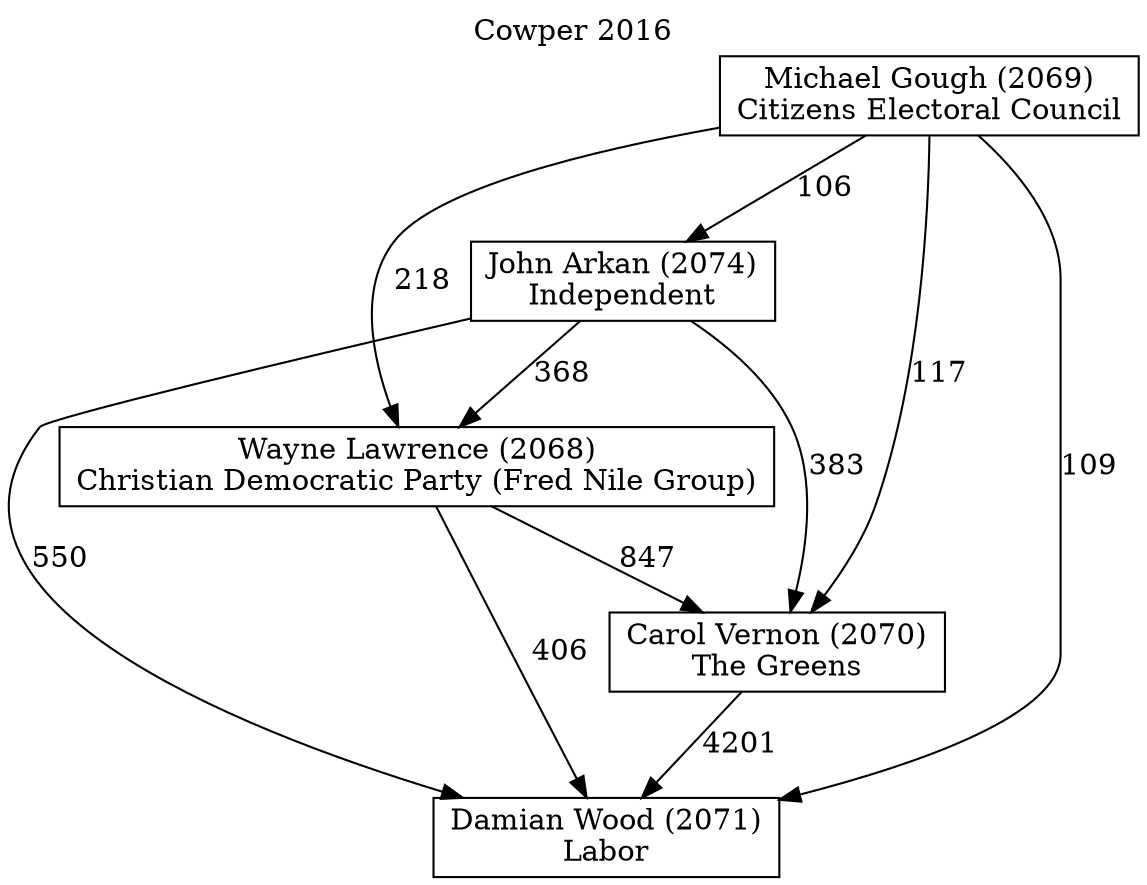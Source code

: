 // House preference flow
digraph "Damian Wood (2071)_Cowper_2016" {
	graph [label="Cowper 2016" labelloc=t mclimit=10]
	node [shape=box]
	"Wayne Lawrence (2068)" [label="Wayne Lawrence (2068)
Christian Democratic Party (Fred Nile Group)"]
	"John Arkan (2074)" [label="John Arkan (2074)
Independent"]
	"Carol Vernon (2070)" [label="Carol Vernon (2070)
The Greens"]
	"Michael Gough (2069)" [label="Michael Gough (2069)
Citizens Electoral Council"]
	"Damian Wood (2071)" [label="Damian Wood (2071)
Labor"]
	"Michael Gough (2069)" -> "John Arkan (2074)" [label=106]
	"Wayne Lawrence (2068)" -> "Carol Vernon (2070)" [label=847]
	"John Arkan (2074)" -> "Carol Vernon (2070)" [label=383]
	"Carol Vernon (2070)" -> "Damian Wood (2071)" [label=4201]
	"John Arkan (2074)" -> "Wayne Lawrence (2068)" [label=368]
	"Michael Gough (2069)" -> "Wayne Lawrence (2068)" [label=218]
	"Michael Gough (2069)" -> "Damian Wood (2071)" [label=109]
	"Michael Gough (2069)" -> "Carol Vernon (2070)" [label=117]
	"Wayne Lawrence (2068)" -> "Damian Wood (2071)" [label=406]
	"John Arkan (2074)" -> "Damian Wood (2071)" [label=550]
}
